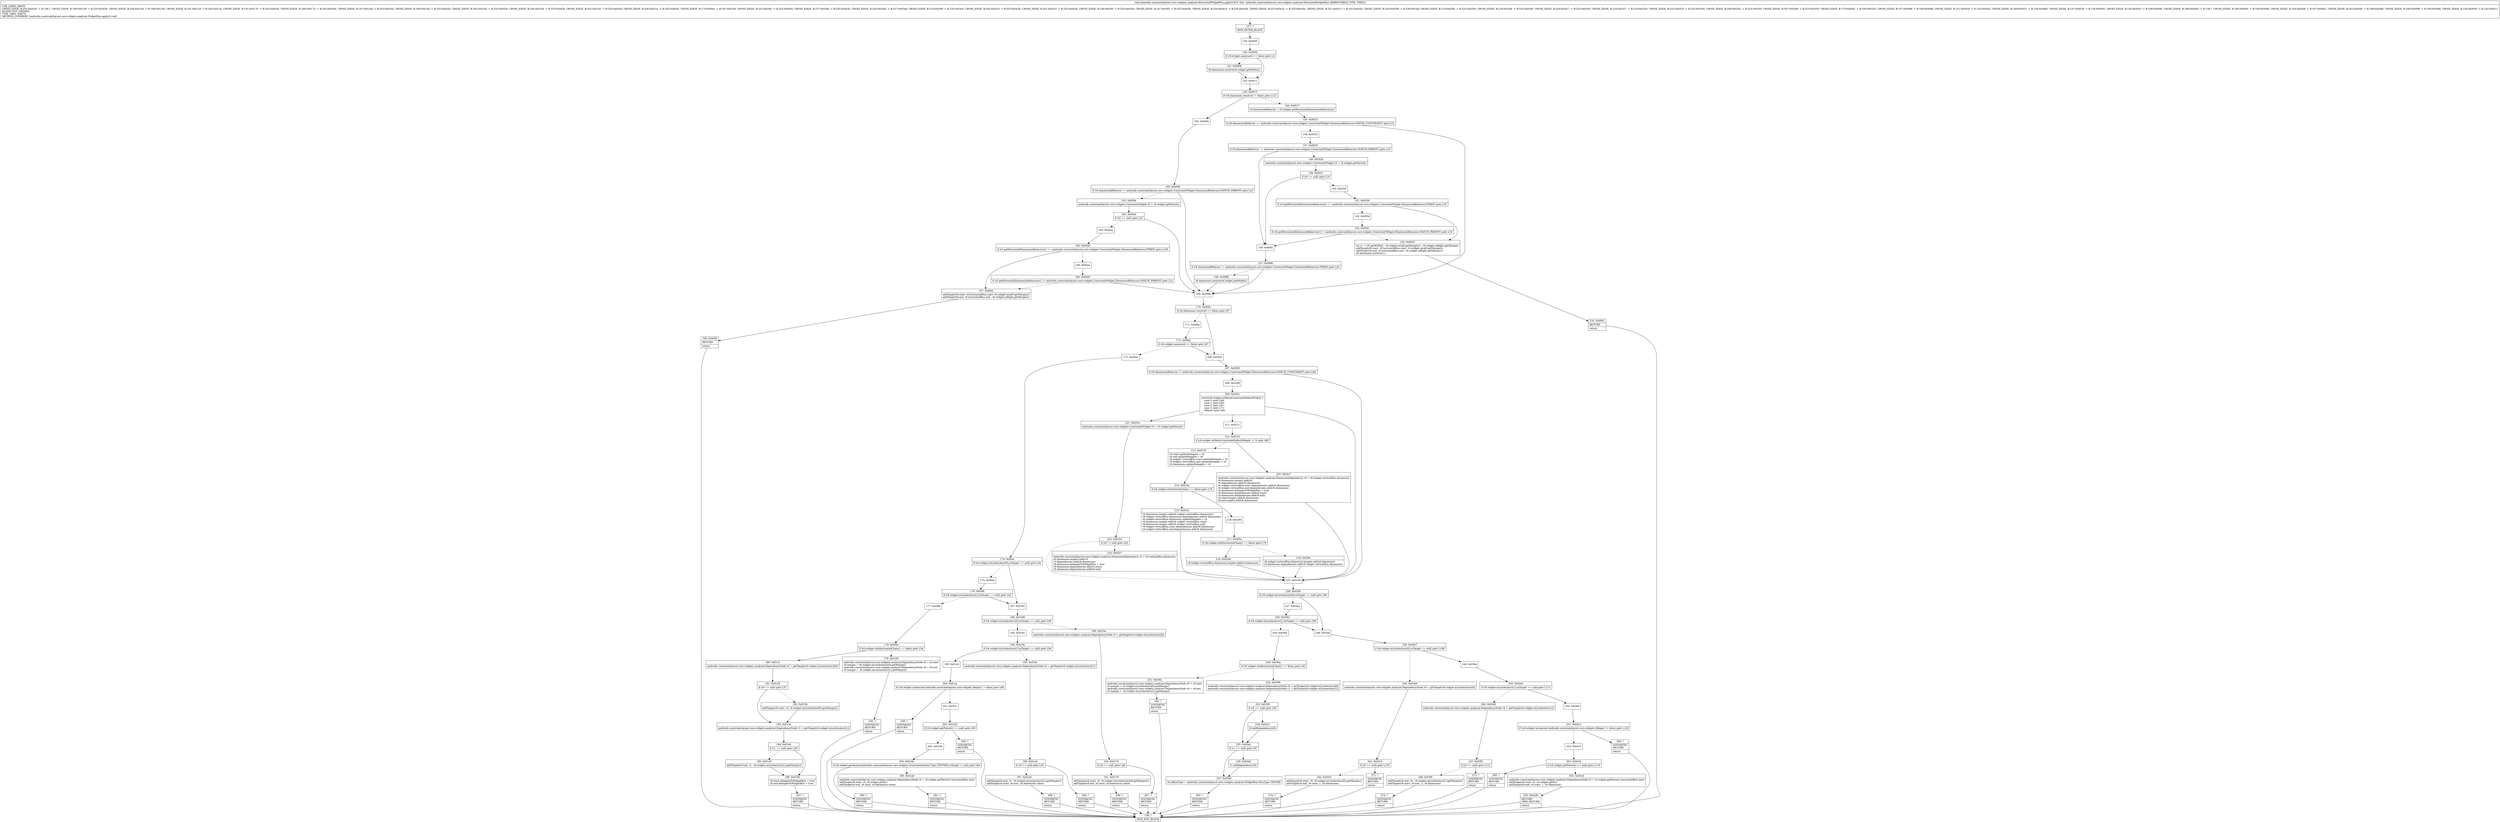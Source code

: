 digraph "CFG forandroidx.constraintlayout.core.widgets.analyzer.HorizontalWidgetRun.apply()V" {
Node_137 [shape=record,label="{137\:\ ?|MTH_ENTER_BLOCK\l}"];
Node_139 [shape=record,label="{139\:\ 0x0000}"];
Node_140 [shape=record,label="{140\:\ 0x0004|if (r6.widget.measured == false) goto L4\l}"];
Node_141 [shape=record,label="{141\:\ 0x0006|r6.dimension.resolve(r6.widget.getWidth())\l}"];
Node_142 [shape=record,label="{142\:\ 0x0011}"];
Node_143 [shape=record,label="{143\:\ 0x0015|if (r6.dimension.resolved != false) goto L121\l}"];
Node_144 [shape=record,label="{144\:\ 0x0017|r6.dimensionBehavior = r6.widget.getHorizontalDimensionBehaviour()\l}"];
Node_145 [shape=record,label="{145\:\ 0x0023|if (r6.dimensionBehavior == androidx.constraintlayout.core.widgets.ConstraintWidget.DimensionBehaviour.MATCH_CONSTRAINT) goto L22\l}"];
Node_146 [shape=record,label="{146\:\ 0x0025}"];
Node_147 [shape=record,label="{147\:\ 0x0029|if (r6.dimensionBehavior != androidx.constraintlayout.core.widgets.ConstraintWidget.DimensionBehaviour.MATCH_PARENT) goto L19\l}"];
Node_148 [shape=record,label="{148\:\ 0x002b|androidx.constraintlayout.core.widgets.ConstraintWidget r0 = r6.widget.getParent()\l}"];
Node_149 [shape=record,label="{149\:\ 0x0031|if (r0 == null) goto L19\l}"];
Node_150 [shape=record,label="{150\:\ 0x0033}"];
Node_151 [shape=record,label="{151\:\ 0x0039|if (r0.getHorizontalDimensionBehaviour() == androidx.constraintlayout.core.widgets.ConstraintWidget.DimensionBehaviour.FIXED) goto L16\l}"];
Node_152 [shape=record,label="{152\:\ 0x003b}"];
Node_153 [shape=record,label="{153\:\ 0x0041|if (r0.getHorizontalDimensionBehaviour() != androidx.constraintlayout.core.widgets.ConstraintWidget.DimensionBehaviour.MATCH_PARENT) goto L19\l}"];
Node_154 [shape=record,label="{154\:\ 0x0043|int r1 = (r0.getWidth() \- r6.widget.mLeft.getMargin()) \- r6.widget.mRight.getMargin()\laddTarget(r6.start, r0.horizontalRun.start, r6.widget.mLeft.getMargin())\laddTarget(r6.end, r0.horizontalRun.end, \-r6.widget.mRight.getMargin())\lr6.dimension.resolve(r1)\l}"];
Node_155 [shape=record,label="{155\:\ 0x0081|RETURN\l|return\l}"];
Node_138 [shape=record,label="{138\:\ ?|MTH_EXIT_BLOCK\l}"];
Node_156 [shape=record,label="{156\:\ 0x0082}"];
Node_157 [shape=record,label="{157\:\ 0x0086|if (r6.dimensionBehavior != androidx.constraintlayout.core.widgets.ConstraintWidget.DimensionBehaviour.FIXED) goto L22\l}"];
Node_158 [shape=record,label="{158\:\ 0x0088|r6.dimension.resolve(r6.widget.getWidth())\l}"];
Node_169 [shape=record,label="{169\:\ 0x00d6}"];
Node_170 [shape=record,label="{170\:\ 0x00dc|if (r6.dimension.resolved == false) goto L67\l}"];
Node_171 [shape=record,label="{171\:\ 0x00de}"];
Node_172 [shape=record,label="{172\:\ 0x00e2|if (r6.widget.measured == false) goto L67\l}"];
Node_173 [shape=record,label="{173\:\ 0x00e4}"];
Node_174 [shape=record,label="{174\:\ 0x00ec|if (r6.widget.mListAnchors[0].mTarget == null) goto L42\l}"];
Node_175 [shape=record,label="{175\:\ 0x00ee}"];
Node_176 [shape=record,label="{176\:\ 0x00f6|if (r6.widget.mListAnchors[1].mTarget == null) goto L42\l}"];
Node_177 [shape=record,label="{177\:\ 0x00f8}"];
Node_178 [shape=record,label="{178\:\ 0x00fe|if (r6.widget.isInHorizontalChain() == false) goto L34\l}"];
Node_179 [shape=record,label="{179\:\ 0x0100|androidx.constraintlayout.core.widgets.analyzer.DependencyNode r0 = r6.start\lr0.margin = r6.widget.mListAnchors[0].getMargin()\landroidx.constraintlayout.core.widgets.analyzer.DependencyNode r0 = r6.end\lr0.margin = \-r6.widget.mListAnchors[1].getMargin()\l}"];
Node_256 [shape=record,label="{256\:\ ?|SYNTHETIC\lRETURN\l|return\l}"];
Node_180 [shape=record,label="{180\:\ 0x011f|androidx.constraintlayout.core.widgets.analyzer.DependencyNode r0 = getTarget(r6.widget.mListAnchors[0])\l}"];
Node_181 [shape=record,label="{181\:\ 0x0129|if (r0 == null) goto L37\l}"];
Node_182 [shape=record,label="{182\:\ 0x012b|addTarget(r6.start, r0, r6.widget.mListAnchors[0].getMargin())\l}"];
Node_183 [shape=record,label="{183\:\ 0x013a|androidx.constraintlayout.core.widgets.analyzer.DependencyNode r1 = getTarget(r6.widget.mListAnchors[1])\l}"];
Node_184 [shape=record,label="{184\:\ 0x0144|if (r1 == null) goto L40\l}"];
Node_185 [shape=record,label="{185\:\ 0x0146|addTarget(r6.end, r1, \-r6.widget.mListAnchors[1].getMargin())\l}"];
Node_186 [shape=record,label="{186\:\ 0x0156|r6.start.delegateToWidgetRun = true\lr6.end.delegateToWidgetRun = true\l}"];
Node_257 [shape=record,label="{257\:\ ?|SYNTHETIC\lRETURN\l|return\l}"];
Node_187 [shape=record,label="{187\:\ 0x0160}"];
Node_188 [shape=record,label="{188\:\ 0x0168|if (r6.widget.mListAnchors[0].mTarget == null) goto L49\l}"];
Node_189 [shape=record,label="{189\:\ 0x016a|androidx.constraintlayout.core.widgets.analyzer.DependencyNode r0 = getTarget(r6.widget.mListAnchors[0])\l}"];
Node_190 [shape=record,label="{190\:\ 0x0174|if (r0 == null) goto L48\l}"];
Node_191 [shape=record,label="{191\:\ 0x0176|addTarget(r6.start, r0, r6.widget.mListAnchors[0].getMargin())\laddTarget(r6.end, r6.start, r6.dimension.value)\l}"];
Node_266 [shape=record,label="{266\:\ ?|SYNTHETIC\lRETURN\l|return\l}"];
Node_267 [shape=record,label="{267\:\ ?|SYNTHETIC\lRETURN\l|return\l}"];
Node_193 [shape=record,label="{193\:\ 0x0192}"];
Node_194 [shape=record,label="{194\:\ 0x019a|if (r6.widget.mListAnchors[1].mTarget == null) goto L56\l}"];
Node_195 [shape=record,label="{195\:\ 0x019c|androidx.constraintlayout.core.widgets.analyzer.DependencyNode r0 = getTarget(r6.widget.mListAnchors[1])\l}"];
Node_196 [shape=record,label="{196\:\ 0x01a6|if (r0 == null) goto L55\l}"];
Node_197 [shape=record,label="{197\:\ 0x01a8|addTarget(r6.end, r0, \-r6.widget.mListAnchors[1].getMargin())\laddTarget(r6.start, r6.end, \-r6.dimension.value)\l}"];
Node_268 [shape=record,label="{268\:\ ?|SYNTHETIC\lRETURN\l|return\l}"];
Node_269 [shape=record,label="{269\:\ ?|SYNTHETIC\lRETURN\l|return\l}"];
Node_199 [shape=record,label="{199\:\ 0x01c6}"];
Node_200 [shape=record,label="{200\:\ 0x01ca|if ((r6.widget instanceof androidx.constraintlayout.core.widgets.Helper) != false) goto L66\l}"];
Node_201 [shape=record,label="{201\:\ 0x01cc}"];
Node_202 [shape=record,label="{202\:\ 0x01d2|if (r6.widget.getParent() == null) goto L65\l}"];
Node_203 [shape=record,label="{203\:\ 0x01d4}"];
Node_204 [shape=record,label="{204\:\ 0x01de|if (r6.widget.getAnchor(androidx.constraintlayout.core.widgets.ConstraintAnchor.Type.CENTER).mTarget != null) goto L64\l}"];
Node_205 [shape=record,label="{205\:\ 0x01e0|androidx.constraintlayout.core.widgets.analyzer.DependencyNode r0 = r6.widget.getParent().horizontalRun.start\laddTarget(r6.start, r0, r6.widget.getX())\laddTarget(r6.end, r6.start, r6.dimension.value)\l}"];
Node_261 [shape=record,label="{261\:\ ?|SYNTHETIC\lRETURN\l|return\l}"];
Node_260 [shape=record,label="{260\:\ ?|SYNTHETIC\lRETURN\l|return\l}"];
Node_259 [shape=record,label="{259\:\ ?|SYNTHETIC\lRETURN\l|return\l}"];
Node_258 [shape=record,label="{258\:\ ?|SYNTHETIC\lRETURN\l|return\l}"];
Node_206 [shape=record,label="{206\:\ 0x0202}"];
Node_207 [shape=record,label="{207\:\ 0x0206|if (r6.dimensionBehavior != androidx.constraintlayout.core.widgets.ConstraintWidget.DimensionBehaviour.MATCH_CONSTRAINT) goto L84\l}"];
Node_208 [shape=record,label="{208\:\ 0x0208}"];
Node_209 [shape=record,label="{209\:\ 0x020c|switch(r6.widget.mMatchConstraintDefaultWidth) \{\l    case 0: goto L84;\l    case 1: goto L84;\l    case 2: goto L81;\l    case 3: goto L71;\l    default: goto L84;\l\}\l}"];
Node_211 [shape=record,label="{211\:\ 0x0211}"];
Node_212 [shape=record,label="{212\:\ 0x0216|if (r6.widget.mMatchConstraintDefaultHeight != 3) goto L80\l}"];
Node_213 [shape=record,label="{213\:\ 0x0218|r6.start.updateDelegate = r6\lr6.end.updateDelegate = r6\lr6.widget.verticalRun.start.updateDelegate = r6\lr6.widget.verticalRun.end.updateDelegate = r6\lr6.dimension.updateDelegate = r6\l}"];
Node_214 [shape=record,label="{214\:\ 0x023a|if (r6.widget.isInVerticalChain() == false) goto L76\l}"];
Node_215 [shape=record,label="{215\:\ 0x023c|r6.dimension.targets.add(r6.widget.verticalRun.dimension)\lr6.widget.verticalRun.dimension.dependencies.add(r6.dimension)\lr6.widget.verticalRun.dimension.updateDelegate = r6\lr6.dimension.targets.add(r6.widget.verticalRun.start)\lr6.dimension.targets.add(r6.widget.verticalRun.end)\lr6.widget.verticalRun.start.dependencies.add(r6.dimension)\lr6.widget.verticalRun.end.dependencies.add(r6.dimension)\l}"];
Node_216 [shape=record,label="{216\:\ 0x0294}"];
Node_217 [shape=record,label="{217\:\ 0x029a|if (r6.widget.isInHorizontalChain() == false) goto L79\l}"];
Node_218 [shape=record,label="{218\:\ 0x029c|r6.widget.verticalRun.dimension.targets.add(r6.dimension)\lr6.dimension.dependencies.add(r6.widget.verticalRun.dimension)\l}"];
Node_219 [shape=record,label="{219\:\ 0x02b8|r6.widget.verticalRun.dimension.targets.add(r6.dimension)\l}"];
Node_220 [shape=record,label="{220\:\ 0x02c7|androidx.constraintlayout.core.widgets.analyzer.DimensionDependency r0 = r6.widget.verticalRun.dimension\lr6.dimension.targets.add(r0)\lr0.dependencies.add(r6.dimension)\lr6.widget.verticalRun.start.dependencies.add(r6.dimension)\lr6.widget.verticalRun.end.dependencies.add(r6.dimension)\lr6.dimension.delegateToWidgetRun = true\lr6.dimension.dependencies.add(r6.start)\lr6.dimension.dependencies.add(r6.end)\lr6.start.targets.add(r6.dimension)\lr6.end.targets.add(r6.dimension)\l}"];
Node_221 [shape=record,label="{221\:\ 0x031e|androidx.constraintlayout.core.widgets.ConstraintWidget r0 = r6.widget.getParent()\l}"];
Node_222 [shape=record,label="{222\:\ 0x0324|if (r0 != null) goto L83\l}"];
Node_224 [shape=record,label="{224\:\ 0x0327|androidx.constraintlayout.core.widgets.analyzer.DimensionDependency r3 = r0.verticalRun.dimension\lr6.dimension.targets.add(r3)\lr3.dependencies.add(r6.dimension)\lr6.dimension.delegateToWidgetRun = true\lr6.dimension.dependencies.add(r6.start)\lr6.dimension.dependencies.add(r6.end)\l}"];
Node_225 [shape=record,label="{225\:\ 0x0350}"];
Node_226 [shape=record,label="{226\:\ 0x0358|if (r6.widget.mListAnchors[0].mTarget == null) goto L99\l}"];
Node_227 [shape=record,label="{227\:\ 0x035a}"];
Node_228 [shape=record,label="{228\:\ 0x0362|if (r6.widget.mListAnchors[1].mTarget == null) goto L99\l}"];
Node_229 [shape=record,label="{229\:\ 0x0364}"];
Node_230 [shape=record,label="{230\:\ 0x036a|if (r6.widget.isInHorizontalChain() == false) goto L92\l}"];
Node_231 [shape=record,label="{231\:\ 0x036c|androidx.constraintlayout.core.widgets.analyzer.DependencyNode r0 = r6.start\lr0.margin = r6.widget.mListAnchors[0].getMargin()\landroidx.constraintlayout.core.widgets.analyzer.DependencyNode r0 = r6.end\lr0.margin = \-r6.widget.mListAnchors[1].getMargin()\l}"];
Node_262 [shape=record,label="{262\:\ ?|SYNTHETIC\lRETURN\l|return\l}"];
Node_232 [shape=record,label="{232\:\ 0x038b|androidx.constraintlayout.core.widgets.analyzer.DependencyNode r0 = getTarget(r6.widget.mListAnchors[0])\landroidx.constraintlayout.core.widgets.analyzer.DependencyNode r1 = getTarget(r6.widget.mListAnchors[1])\l}"];
Node_233 [shape=record,label="{233\:\ 0x039f|if (r0 == null) goto L95\l}"];
Node_234 [shape=record,label="{234\:\ 0x03a1|r0.addDependency(r6)\l}"];
Node_235 [shape=record,label="{235\:\ 0x03a4|if (r1 == null) goto L97\l}"];
Node_236 [shape=record,label="{236\:\ 0x03a6|r1.addDependency(r6)\l}"];
Node_237 [shape=record,label="{237\:\ 0x03a9|r6.mRunType = androidx.constraintlayout.core.widgets.analyzer.WidgetRun.RunType.CENTER\l}"];
Node_263 [shape=record,label="{263\:\ ?|SYNTHETIC\lRETURN\l|return\l}"];
Node_238 [shape=record,label="{238\:\ 0x03af}"];
Node_239 [shape=record,label="{239\:\ 0x03b7|if (r6.widget.mListAnchors[0].mTarget == null) goto L106\l}"];
Node_240 [shape=record,label="{240\:\ 0x03b9|androidx.constraintlayout.core.widgets.analyzer.DependencyNode r0 = getTarget(r6.widget.mListAnchors[0])\l}"];
Node_241 [shape=record,label="{241\:\ 0x03c3|if (r0 == null) goto L105\l}"];
Node_242 [shape=record,label="{242\:\ 0x03c5|addTarget(r6.start, r0, r6.widget.mListAnchors[0].getMargin())\laddTarget(r6.end, r6.start, 1, r6.dimension)\l}"];
Node_270 [shape=record,label="{270\:\ ?|SYNTHETIC\lRETURN\l|return\l}"];
Node_271 [shape=record,label="{271\:\ ?|SYNTHETIC\lRETURN\l|return\l}"];
Node_244 [shape=record,label="{244\:\ 0x03de}"];
Node_245 [shape=record,label="{245\:\ 0x03e6|if (r6.widget.mListAnchors[1].mTarget == null) goto L113\l}"];
Node_246 [shape=record,label="{246\:\ 0x03e8|androidx.constraintlayout.core.widgets.analyzer.DependencyNode r0 = getTarget(r6.widget.mListAnchors[1])\l}"];
Node_247 [shape=record,label="{247\:\ 0x03f2|if (r0 == null) goto L112\l}"];
Node_248 [shape=record,label="{248\:\ 0x03f4|addTarget(r6.end, r0, \-r6.widget.mListAnchors[1].getMargin())\laddTarget(r6.start, r6.end, \-1, r6.dimension)\l}"];
Node_272 [shape=record,label="{272\:\ ?|SYNTHETIC\lRETURN\l|return\l}"];
Node_273 [shape=record,label="{273\:\ ?|SYNTHETIC\lRETURN\l|return\l}"];
Node_250 [shape=record,label="{250\:\ 0x040f}"];
Node_251 [shape=record,label="{251\:\ 0x0413|if ((r6.widget instanceof androidx.constraintlayout.core.widgets.Helper) != false) goto L120\l}"];
Node_252 [shape=record,label="{252\:\ 0x0415}"];
Node_253 [shape=record,label="{253\:\ 0x041b|if (r6.widget.getParent() == null) goto L119\l}"];
Node_254 [shape=record,label="{254\:\ 0x041d|androidx.constraintlayout.core.widgets.analyzer.DependencyNode r0 = r6.widget.getParent().horizontalRun.start\laddTarget(r6.start, r0, r6.widget.getX())\laddTarget(r6.end, r6.start, 1, r6.dimension)\l}"];
Node_255 [shape=record,label="{255\:\ 0x043b|RETURN\lORIG_RETURN\l|return\l}"];
Node_265 [shape=record,label="{265\:\ ?|SYNTHETIC\lRETURN\l|return\l}"];
Node_264 [shape=record,label="{264\:\ ?|SYNTHETIC\lRETURN\l|return\l}"];
Node_159 [shape=record,label="{159\:\ 0x0094}"];
Node_160 [shape=record,label="{160\:\ 0x0098|if (r6.dimensionBehavior != androidx.constraintlayout.core.widgets.ConstraintWidget.DimensionBehaviour.MATCH_PARENT) goto L22\l}"];
Node_161 [shape=record,label="{161\:\ 0x009a|androidx.constraintlayout.core.widgets.ConstraintWidget r0 = r6.widget.getParent()\l}"];
Node_162 [shape=record,label="{162\:\ 0x00a0|if (r0 == null) goto L22\l}"];
Node_163 [shape=record,label="{163\:\ 0x00a2}"];
Node_164 [shape=record,label="{164\:\ 0x00a8|if (r0.getHorizontalDimensionBehaviour() == androidx.constraintlayout.core.widgets.ConstraintWidget.DimensionBehaviour.FIXED) goto L129\l}"];
Node_165 [shape=record,label="{165\:\ 0x00aa}"];
Node_166 [shape=record,label="{166\:\ 0x00b0|if (r0.getHorizontalDimensionBehaviour() != androidx.constraintlayout.core.widgets.ConstraintWidget.DimensionBehaviour.MATCH_PARENT) goto L22\l}"];
Node_167 [shape=record,label="{167\:\ 0x00b2|addTarget(r6.start, r0.horizontalRun.start, r6.widget.mLeft.getMargin())\laddTarget(r6.end, r0.horizontalRun.end, \-r6.widget.mRight.getMargin())\l}"];
Node_168 [shape=record,label="{168\:\ 0x00d5|RETURN\l|return\l}"];
MethodNode[shape=record,label="{void androidx.constraintlayout.core.widgets.analyzer.HorizontalWidgetRun.apply((r6v0 'this' androidx.constraintlayout.core.widgets.analyzer.HorizontalWidgetRun A[IMMUTABLE_TYPE, THIS]))  | USE_LINES_HINTS\lCROSS_EDGE: B:255:0x043b \-\> B:138:?, CROSS_EDGE: B:186:0x0156 \-\> B:255:0x043b, CROSS_EDGE: B:184:0x0144 \-\> B:186:0x0156, CROSS_EDGE: B:181:0x0129 \-\> B:183:0x013a, CROSS_EDGE: B:191:0x0176 \-\> B:255:0x043b, CROSS_EDGE: B:190:0x0174 \-\> B:255:0x043b, CROSS_EDGE: B:197:0x01a8 \-\> B:255:0x043b, CROSS_EDGE: B:196:0x01a6 \-\> B:255:0x043b, CROSS_EDGE: B:205:0x01e0 \-\> B:255:0x043b, CROSS_EDGE: B:204:0x01de \-\> B:255:0x043b, CROSS_EDGE: B:202:0x01d2 \-\> B:255:0x043b, CROSS_EDGE: B:200:0x01ca \-\> B:255:0x043b, CROSS_EDGE: B:174:0x00ec \-\> B:187:0x0160, CROSS_EDGE: B:231:0x036c \-\> B:255:0x043b, CROSS_EDGE: B:237:0x03a9 \-\> B:255:0x043b, CROSS_EDGE: B:235:0x03a4 \-\> B:237:0x03a9, CROSS_EDGE: B:233:0x039f \-\> B:235:0x03a4, CROSS_EDGE: B:242:0x03c5 \-\> B:255:0x043b, CROSS_EDGE: B:241:0x03c3 \-\> B:255:0x043b, CROSS_EDGE: B:248:0x03f4 \-\> B:255:0x043b, CROSS_EDGE: B:247:0x03f2 \-\> B:255:0x043b, CROSS_EDGE: B:254:0x041d \-\> B:255:0x043b, CROSS_EDGE: B:253:0x041b \-\> B:255:0x043b, CROSS_EDGE: B:251:0x0413 \-\> B:255:0x043b, CROSS_EDGE: B:226:0x0358 \-\> B:238:0x03af, CROSS_EDGE: B:218:0x029c \-\> B:225:0x0350, CROSS_EDGE: B:219:0x02b8 \-\> B:225:0x0350, CROSS_EDGE: B:220:0x02c7 \-\> B:225:0x0350, CROSS_EDGE: B:224:0x0327 \-\> B:225:0x0350, CROSS_EDGE: B:222:0x0324 \-\> B:225:0x0350, CROSS_EDGE: B:209:0x020c \-\> B:225:0x0350, CROSS_EDGE: B:207:0x0206 \-\> B:225:0x0350, CROSS_EDGE: B:170:0x00dc \-\> B:206:0x0202, CROSS_EDGE: B:157:0x0086 \-\> B:169:0x00d6, CROSS_EDGE: B:151:0x0039 \-\> B:154:0x0043, CROSS_EDGE: B:149:0x0031 \-\> B:156:0x0082, CROSS_EDGE: B:147:0x0029 \-\> B:156:0x0082, CROSS_EDGE: B:145:0x0023 \-\> B:169:0x00d6, CROSS_EDGE: B:168:0x00d5 \-\> B:138:?, CROSS_EDGE: B:166:0x00b0 \-\> B:169:0x00d6, CROSS_EDGE: B:164:0x00a8 \-\> B:167:0x00b2, CROSS_EDGE: B:162:0x00a0 \-\> B:169:0x00d6, CROSS_EDGE: B:160:0x0098 \-\> B:169:0x00d6, CROSS_EDGE: B:140:0x0004 \-\> B:142:0x0011\lINLINE_NOT_NEEDED\lTYPE_VARS: EMPTY\lMETHOD_OVERRIDE: [androidx.constraintlayout.core.widgets.analyzer.WidgetRun.apply():void]\l}"];
MethodNode -> Node_137;Node_137 -> Node_139;
Node_139 -> Node_140;
Node_140 -> Node_141[style=dashed];
Node_140 -> Node_142;
Node_141 -> Node_142;
Node_142 -> Node_143;
Node_143 -> Node_144[style=dashed];
Node_143 -> Node_159;
Node_144 -> Node_145;
Node_145 -> Node_146[style=dashed];
Node_145 -> Node_169;
Node_146 -> Node_147;
Node_147 -> Node_148[style=dashed];
Node_147 -> Node_156;
Node_148 -> Node_149;
Node_149 -> Node_150[style=dashed];
Node_149 -> Node_156;
Node_150 -> Node_151;
Node_151 -> Node_152[style=dashed];
Node_151 -> Node_154;
Node_152 -> Node_153;
Node_153 -> Node_154[style=dashed];
Node_153 -> Node_156;
Node_154 -> Node_155;
Node_155 -> Node_138;
Node_156 -> Node_157;
Node_157 -> Node_158[style=dashed];
Node_157 -> Node_169;
Node_158 -> Node_169;
Node_169 -> Node_170;
Node_170 -> Node_171[style=dashed];
Node_170 -> Node_206;
Node_171 -> Node_172;
Node_172 -> Node_173[style=dashed];
Node_172 -> Node_206;
Node_173 -> Node_174;
Node_174 -> Node_175[style=dashed];
Node_174 -> Node_187;
Node_175 -> Node_176;
Node_176 -> Node_177[style=dashed];
Node_176 -> Node_187;
Node_177 -> Node_178;
Node_178 -> Node_179[style=dashed];
Node_178 -> Node_180;
Node_179 -> Node_256;
Node_256 -> Node_138;
Node_180 -> Node_181;
Node_181 -> Node_182[style=dashed];
Node_181 -> Node_183;
Node_182 -> Node_183;
Node_183 -> Node_184;
Node_184 -> Node_185[style=dashed];
Node_184 -> Node_186;
Node_185 -> Node_186;
Node_186 -> Node_257;
Node_257 -> Node_138;
Node_187 -> Node_188;
Node_188 -> Node_189[style=dashed];
Node_188 -> Node_193;
Node_189 -> Node_190;
Node_190 -> Node_191[style=dashed];
Node_190 -> Node_267;
Node_191 -> Node_266;
Node_266 -> Node_138;
Node_267 -> Node_138;
Node_193 -> Node_194;
Node_194 -> Node_195[style=dashed];
Node_194 -> Node_199;
Node_195 -> Node_196;
Node_196 -> Node_197[style=dashed];
Node_196 -> Node_269;
Node_197 -> Node_268;
Node_268 -> Node_138;
Node_269 -> Node_138;
Node_199 -> Node_200;
Node_200 -> Node_201[style=dashed];
Node_200 -> Node_258;
Node_201 -> Node_202;
Node_202 -> Node_203[style=dashed];
Node_202 -> Node_259;
Node_203 -> Node_204;
Node_204 -> Node_205[style=dashed];
Node_204 -> Node_260;
Node_205 -> Node_261;
Node_261 -> Node_138;
Node_260 -> Node_138;
Node_259 -> Node_138;
Node_258 -> Node_138;
Node_206 -> Node_207;
Node_207 -> Node_208[style=dashed];
Node_207 -> Node_225;
Node_208 -> Node_209;
Node_209 -> Node_211;
Node_209 -> Node_221;
Node_209 -> Node_225;
Node_211 -> Node_212;
Node_212 -> Node_213[style=dashed];
Node_212 -> Node_220;
Node_213 -> Node_214;
Node_214 -> Node_215[style=dashed];
Node_214 -> Node_216;
Node_215 -> Node_225;
Node_216 -> Node_217;
Node_217 -> Node_218[style=dashed];
Node_217 -> Node_219;
Node_218 -> Node_225;
Node_219 -> Node_225;
Node_220 -> Node_225;
Node_221 -> Node_222;
Node_222 -> Node_224;
Node_222 -> Node_225[style=dashed];
Node_224 -> Node_225;
Node_225 -> Node_226;
Node_226 -> Node_227[style=dashed];
Node_226 -> Node_238;
Node_227 -> Node_228;
Node_228 -> Node_229[style=dashed];
Node_228 -> Node_238;
Node_229 -> Node_230;
Node_230 -> Node_231[style=dashed];
Node_230 -> Node_232;
Node_231 -> Node_262;
Node_262 -> Node_138;
Node_232 -> Node_233;
Node_233 -> Node_234[style=dashed];
Node_233 -> Node_235;
Node_234 -> Node_235;
Node_235 -> Node_236[style=dashed];
Node_235 -> Node_237;
Node_236 -> Node_237;
Node_237 -> Node_263;
Node_263 -> Node_138;
Node_238 -> Node_239;
Node_239 -> Node_240[style=dashed];
Node_239 -> Node_244;
Node_240 -> Node_241;
Node_241 -> Node_242[style=dashed];
Node_241 -> Node_271;
Node_242 -> Node_270;
Node_270 -> Node_138;
Node_271 -> Node_138;
Node_244 -> Node_245;
Node_245 -> Node_246[style=dashed];
Node_245 -> Node_250;
Node_246 -> Node_247;
Node_247 -> Node_248[style=dashed];
Node_247 -> Node_273;
Node_248 -> Node_272;
Node_272 -> Node_138;
Node_273 -> Node_138;
Node_250 -> Node_251;
Node_251 -> Node_252[style=dashed];
Node_251 -> Node_264;
Node_252 -> Node_253;
Node_253 -> Node_254[style=dashed];
Node_253 -> Node_265;
Node_254 -> Node_255;
Node_255 -> Node_138;
Node_265 -> Node_138;
Node_264 -> Node_138;
Node_159 -> Node_160;
Node_160 -> Node_161[style=dashed];
Node_160 -> Node_169;
Node_161 -> Node_162;
Node_162 -> Node_163[style=dashed];
Node_162 -> Node_169;
Node_163 -> Node_164;
Node_164 -> Node_165[style=dashed];
Node_164 -> Node_167;
Node_165 -> Node_166;
Node_166 -> Node_167[style=dashed];
Node_166 -> Node_169;
Node_167 -> Node_168;
Node_168 -> Node_138;
}

